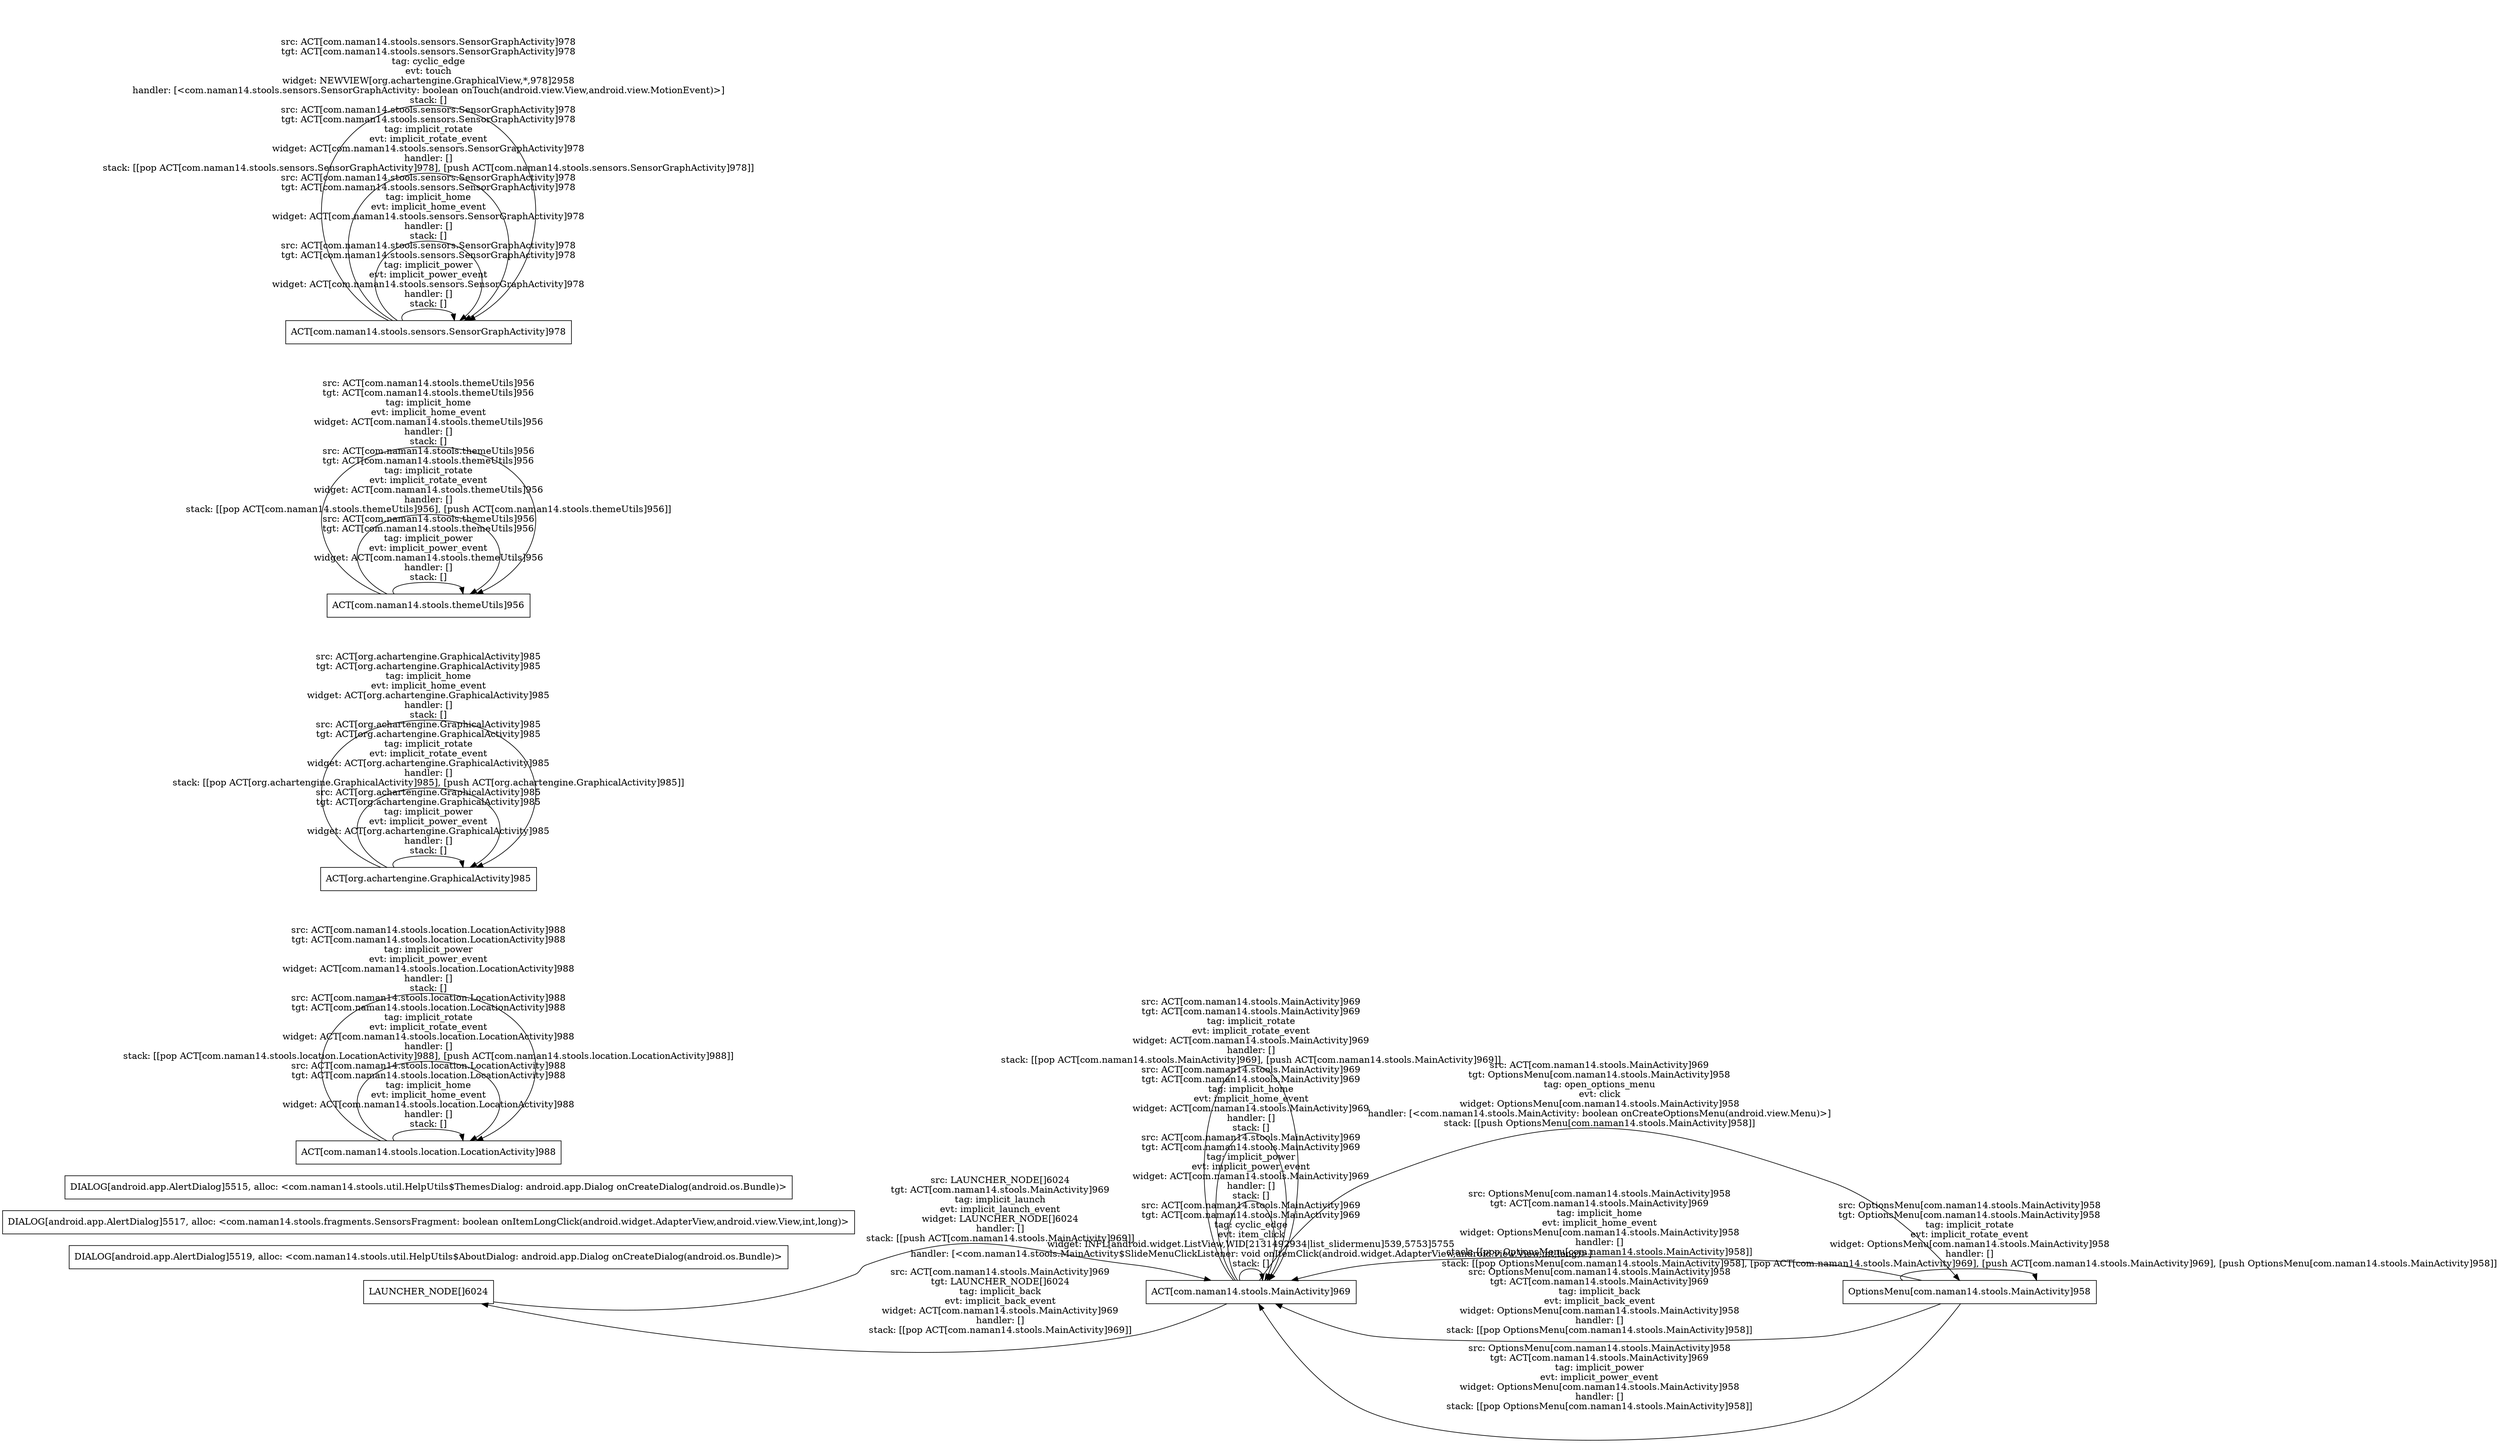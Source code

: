 digraph G {
 rankdir=LR;
 node[shape=box];
 n10 [label="LAUNCHER_NODE[]6024"];
 n6 [label="DIALOG[android.app.AlertDialog]5519, alloc: <com.naman14.stools.util.HelpUtils$AboutDialog: android.app.Dialog onCreateDialog(android.os.Bundle)>"];
 n7 [label="DIALOG[android.app.AlertDialog]5517, alloc: <com.naman14.stools.fragments.SensorsFragment: boolean onItemLongClick(android.widget.AdapterView,android.view.View,int,long)>"];
 n8 [label="DIALOG[android.app.AlertDialog]5515, alloc: <com.naman14.stools.util.HelpUtils$ThemesDialog: android.app.Dialog onCreateDialog(android.os.Bundle)>"];
 n5 [label="ACT[com.naman14.stools.location.LocationActivity]988"];
 n4 [label="ACT[org.achartengine.GraphicalActivity]985"];
 n1 [label="ACT[com.naman14.stools.themeUtils]956"];
 n3 [label="ACT[com.naman14.stools.sensors.SensorGraphActivity]978"];
 n2 [label="ACT[com.naman14.stools.MainActivity]969"];
 n9 [label="OptionsMenu[com.naman14.stools.MainActivity]958"];
 n10 -> n2 [label="src: LAUNCHER_NODE[]6024\ntgt: ACT[com.naman14.stools.MainActivity]969\ntag: implicit_launch\nevt: implicit_launch_event\nwidget: LAUNCHER_NODE[]6024\nhandler: []\nstack: [[push ACT[com.naman14.stools.MainActivity]969]]\n"];
 n5 -> n5 [label="src: ACT[com.naman14.stools.location.LocationActivity]988\ntgt: ACT[com.naman14.stools.location.LocationActivity]988\ntag: implicit_home\nevt: implicit_home_event\nwidget: ACT[com.naman14.stools.location.LocationActivity]988\nhandler: []\nstack: []\n"];
 n5 -> n5 [label="src: ACT[com.naman14.stools.location.LocationActivity]988\ntgt: ACT[com.naman14.stools.location.LocationActivity]988\ntag: implicit_rotate\nevt: implicit_rotate_event\nwidget: ACT[com.naman14.stools.location.LocationActivity]988\nhandler: []\nstack: [[pop ACT[com.naman14.stools.location.LocationActivity]988], [push ACT[com.naman14.stools.location.LocationActivity]988]]\n"];
 n5 -> n5 [label="src: ACT[com.naman14.stools.location.LocationActivity]988\ntgt: ACT[com.naman14.stools.location.LocationActivity]988\ntag: implicit_power\nevt: implicit_power_event\nwidget: ACT[com.naman14.stools.location.LocationActivity]988\nhandler: []\nstack: []\n"];
 n4 -> n4 [label="src: ACT[org.achartengine.GraphicalActivity]985\ntgt: ACT[org.achartengine.GraphicalActivity]985\ntag: implicit_power\nevt: implicit_power_event\nwidget: ACT[org.achartengine.GraphicalActivity]985\nhandler: []\nstack: []\n"];
 n4 -> n4 [label="src: ACT[org.achartengine.GraphicalActivity]985\ntgt: ACT[org.achartengine.GraphicalActivity]985\ntag: implicit_rotate\nevt: implicit_rotate_event\nwidget: ACT[org.achartengine.GraphicalActivity]985\nhandler: []\nstack: [[pop ACT[org.achartengine.GraphicalActivity]985], [push ACT[org.achartengine.GraphicalActivity]985]]\n"];
 n4 -> n4 [label="src: ACT[org.achartengine.GraphicalActivity]985\ntgt: ACT[org.achartengine.GraphicalActivity]985\ntag: implicit_home\nevt: implicit_home_event\nwidget: ACT[org.achartengine.GraphicalActivity]985\nhandler: []\nstack: []\n"];
 n1 -> n1 [label="src: ACT[com.naman14.stools.themeUtils]956\ntgt: ACT[com.naman14.stools.themeUtils]956\ntag: implicit_power\nevt: implicit_power_event\nwidget: ACT[com.naman14.stools.themeUtils]956\nhandler: []\nstack: []\n"];
 n1 -> n1 [label="src: ACT[com.naman14.stools.themeUtils]956\ntgt: ACT[com.naman14.stools.themeUtils]956\ntag: implicit_rotate\nevt: implicit_rotate_event\nwidget: ACT[com.naman14.stools.themeUtils]956\nhandler: []\nstack: [[pop ACT[com.naman14.stools.themeUtils]956], [push ACT[com.naman14.stools.themeUtils]956]]\n"];
 n1 -> n1 [label="src: ACT[com.naman14.stools.themeUtils]956\ntgt: ACT[com.naman14.stools.themeUtils]956\ntag: implicit_home\nevt: implicit_home_event\nwidget: ACT[com.naman14.stools.themeUtils]956\nhandler: []\nstack: []\n"];
 n3 -> n3 [label="src: ACT[com.naman14.stools.sensors.SensorGraphActivity]978\ntgt: ACT[com.naman14.stools.sensors.SensorGraphActivity]978\ntag: implicit_power\nevt: implicit_power_event\nwidget: ACT[com.naman14.stools.sensors.SensorGraphActivity]978\nhandler: []\nstack: []\n"];
 n3 -> n3 [label="src: ACT[com.naman14.stools.sensors.SensorGraphActivity]978\ntgt: ACT[com.naman14.stools.sensors.SensorGraphActivity]978\ntag: implicit_home\nevt: implicit_home_event\nwidget: ACT[com.naman14.stools.sensors.SensorGraphActivity]978\nhandler: []\nstack: []\n"];
 n3 -> n3 [label="src: ACT[com.naman14.stools.sensors.SensorGraphActivity]978\ntgt: ACT[com.naman14.stools.sensors.SensorGraphActivity]978\ntag: implicit_rotate\nevt: implicit_rotate_event\nwidget: ACT[com.naman14.stools.sensors.SensorGraphActivity]978\nhandler: []\nstack: [[pop ACT[com.naman14.stools.sensors.SensorGraphActivity]978], [push ACT[com.naman14.stools.sensors.SensorGraphActivity]978]]\n"];
 n3 -> n3 [label="src: ACT[com.naman14.stools.sensors.SensorGraphActivity]978\ntgt: ACT[com.naman14.stools.sensors.SensorGraphActivity]978\ntag: cyclic_edge\nevt: touch\nwidget: NEWVIEW[org.achartengine.GraphicalView,*,978]2958\nhandler: [<com.naman14.stools.sensors.SensorGraphActivity: boolean onTouch(android.view.View,android.view.MotionEvent)>]\nstack: []\n"];
 n2 -> n2 [label="src: ACT[com.naman14.stools.MainActivity]969\ntgt: ACT[com.naman14.stools.MainActivity]969\ntag: cyclic_edge\nevt: item_click\nwidget: INFL[android.widget.ListView,WID[2131492934|list_slidermenu]539,5753]5755\nhandler: [<com.naman14.stools.MainActivity$SlideMenuClickListener: void onItemClick(android.widget.AdapterView,android.view.View,int,long)>]\nstack: []\n"];
 n2 -> n10 [label="src: ACT[com.naman14.stools.MainActivity]969\ntgt: LAUNCHER_NODE[]6024\ntag: implicit_back\nevt: implicit_back_event\nwidget: ACT[com.naman14.stools.MainActivity]969\nhandler: []\nstack: [[pop ACT[com.naman14.stools.MainActivity]969]]\n"];
 n2 -> n2 [label="src: ACT[com.naman14.stools.MainActivity]969\ntgt: ACT[com.naman14.stools.MainActivity]969\ntag: implicit_power\nevt: implicit_power_event\nwidget: ACT[com.naman14.stools.MainActivity]969\nhandler: []\nstack: []\n"];
 n2 -> n9 [label="src: ACT[com.naman14.stools.MainActivity]969\ntgt: OptionsMenu[com.naman14.stools.MainActivity]958\ntag: open_options_menu\nevt: click\nwidget: OptionsMenu[com.naman14.stools.MainActivity]958\nhandler: [<com.naman14.stools.MainActivity: boolean onCreateOptionsMenu(android.view.Menu)>]\nstack: [[push OptionsMenu[com.naman14.stools.MainActivity]958]]\n"];
 n2 -> n2 [label="src: ACT[com.naman14.stools.MainActivity]969\ntgt: ACT[com.naman14.stools.MainActivity]969\ntag: implicit_home\nevt: implicit_home_event\nwidget: ACT[com.naman14.stools.MainActivity]969\nhandler: []\nstack: []\n"];
 n2 -> n2 [label="src: ACT[com.naman14.stools.MainActivity]969\ntgt: ACT[com.naman14.stools.MainActivity]969\ntag: implicit_rotate\nevt: implicit_rotate_event\nwidget: ACT[com.naman14.stools.MainActivity]969\nhandler: []\nstack: [[pop ACT[com.naman14.stools.MainActivity]969], [push ACT[com.naman14.stools.MainActivity]969]]\n"];
 n9 -> n2 [label="src: OptionsMenu[com.naman14.stools.MainActivity]958\ntgt: ACT[com.naman14.stools.MainActivity]969\ntag: implicit_home\nevt: implicit_home_event\nwidget: OptionsMenu[com.naman14.stools.MainActivity]958\nhandler: []\nstack: [[pop OptionsMenu[com.naman14.stools.MainActivity]958]]\n"];
 n9 -> n9 [label="src: OptionsMenu[com.naman14.stools.MainActivity]958\ntgt: OptionsMenu[com.naman14.stools.MainActivity]958\ntag: implicit_rotate\nevt: implicit_rotate_event\nwidget: OptionsMenu[com.naman14.stools.MainActivity]958\nhandler: []\nstack: [[pop OptionsMenu[com.naman14.stools.MainActivity]958], [pop ACT[com.naman14.stools.MainActivity]969], [push ACT[com.naman14.stools.MainActivity]969], [push OptionsMenu[com.naman14.stools.MainActivity]958]]\n"];
 n9 -> n2 [label="src: OptionsMenu[com.naman14.stools.MainActivity]958\ntgt: ACT[com.naman14.stools.MainActivity]969\ntag: implicit_back\nevt: implicit_back_event\nwidget: OptionsMenu[com.naman14.stools.MainActivity]958\nhandler: []\nstack: [[pop OptionsMenu[com.naman14.stools.MainActivity]958]]\n"];
 n9 -> n2 [label="src: OptionsMenu[com.naman14.stools.MainActivity]958\ntgt: ACT[com.naman14.stools.MainActivity]969\ntag: implicit_power\nevt: implicit_power_event\nwidget: OptionsMenu[com.naman14.stools.MainActivity]958\nhandler: []\nstack: [[pop OptionsMenu[com.naman14.stools.MainActivity]958]]\n"];
}